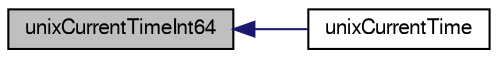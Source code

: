 digraph "unixCurrentTimeInt64"
{
  edge [fontname="FreeSans",fontsize="10",labelfontname="FreeSans",labelfontsize="10"];
  node [fontname="FreeSans",fontsize="10",shape=record];
  rankdir="LR";
  Node845684 [label="unixCurrentTimeInt64",height=0.2,width=0.4,color="black", fillcolor="grey75", style="filled", fontcolor="black"];
  Node845684 -> Node845685 [dir="back",color="midnightblue",fontsize="10",style="solid",fontname="FreeSans"];
  Node845685 [label="unixCurrentTime",height=0.2,width=0.4,color="black", fillcolor="white", style="filled",URL="$sqlite3_8c.html#a1cb8a966e67c321d836cb3a1222b29fa"];
}
